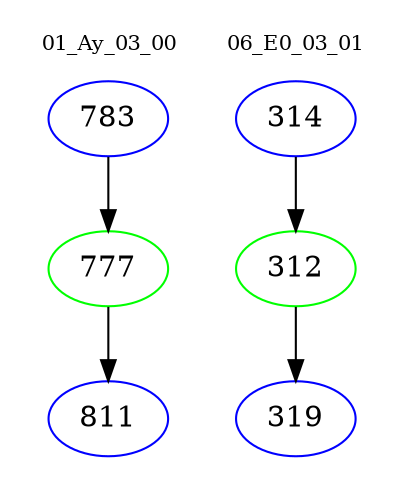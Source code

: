 digraph{
subgraph cluster_0 {
color = white
label = "01_Ay_03_00";
fontsize=10;
T0_783 [label="783", color="blue"]
T0_783 -> T0_777 [color="black"]
T0_777 [label="777", color="green"]
T0_777 -> T0_811 [color="black"]
T0_811 [label="811", color="blue"]
}
subgraph cluster_1 {
color = white
label = "06_E0_03_01";
fontsize=10;
T1_314 [label="314", color="blue"]
T1_314 -> T1_312 [color="black"]
T1_312 [label="312", color="green"]
T1_312 -> T1_319 [color="black"]
T1_319 [label="319", color="blue"]
}
}
